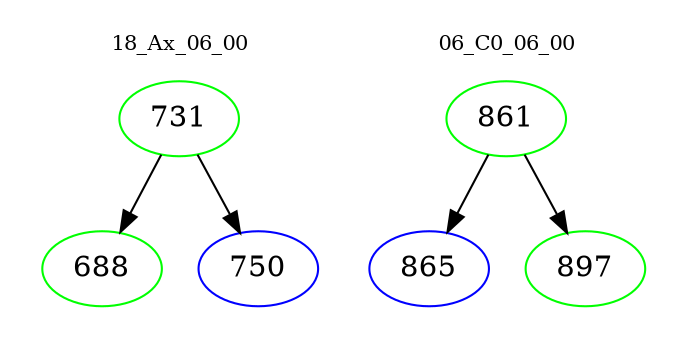 digraph{
subgraph cluster_0 {
color = white
label = "18_Ax_06_00";
fontsize=10;
T0_731 [label="731", color="green"]
T0_731 -> T0_688 [color="black"]
T0_688 [label="688", color="green"]
T0_731 -> T0_750 [color="black"]
T0_750 [label="750", color="blue"]
}
subgraph cluster_1 {
color = white
label = "06_C0_06_00";
fontsize=10;
T1_861 [label="861", color="green"]
T1_861 -> T1_865 [color="black"]
T1_865 [label="865", color="blue"]
T1_861 -> T1_897 [color="black"]
T1_897 [label="897", color="green"]
}
}
